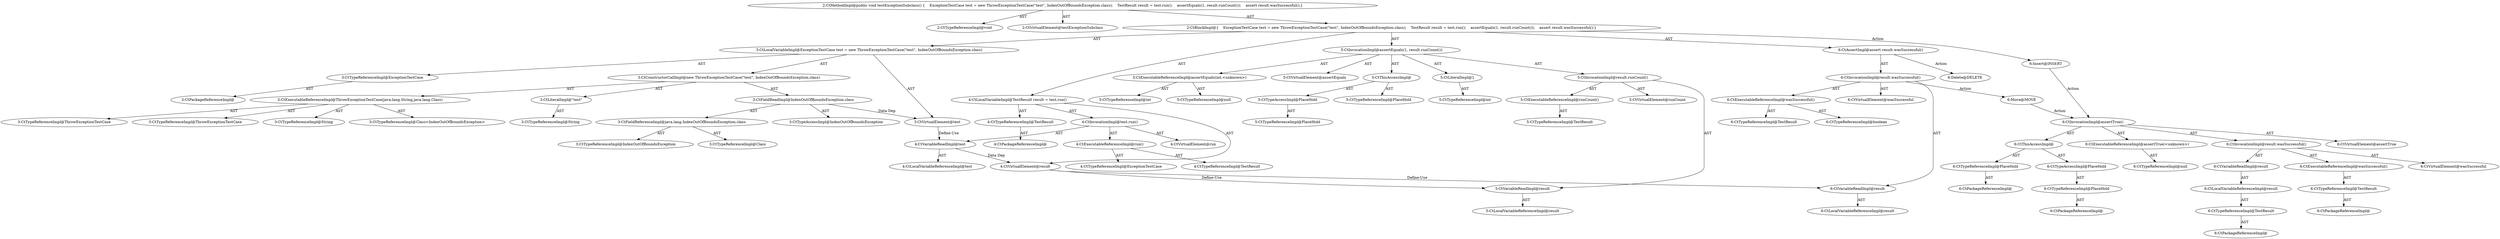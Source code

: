 digraph "testExceptionSubclass#?" {
0 [label="2:CtTypeReferenceImpl@void" shape=ellipse]
1 [label="2:CtVirtualElement@testExceptionSubclass" shape=ellipse]
2 [label="3:CtTypeReferenceImpl@ExceptionTestCase" shape=ellipse]
3 [label="3:CtPackageReferenceImpl@" shape=ellipse]
4 [label="3:CtExecutableReferenceImpl@ThrowExceptionTestCase(java.lang.String,java.lang.Class)" shape=ellipse]
5 [label="3:CtTypeReferenceImpl@ThrowExceptionTestCase" shape=ellipse]
6 [label="3:CtTypeReferenceImpl@ThrowExceptionTestCase" shape=ellipse]
7 [label="3:CtTypeReferenceImpl@String" shape=ellipse]
8 [label="3:CtTypeReferenceImpl@Class<IndexOutOfBoundsException>" shape=ellipse]
9 [label="3:CtLiteralImpl@\"test\"" shape=ellipse]
10 [label="3:CtTypeReferenceImpl@String" shape=ellipse]
11 [label="3:CtFieldReferenceImpl@java.lang.IndexOutOfBoundsException.class" shape=ellipse]
12 [label="3:CtTypeReferenceImpl@IndexOutOfBoundsException" shape=ellipse]
13 [label="3:CtTypeReferenceImpl@Class" shape=ellipse]
14 [label="3:CtFieldReadImpl@IndexOutOfBoundsException.class" shape=ellipse]
15 [label="3:CtTypeAccessImpl@IndexOutOfBoundsException" shape=ellipse]
16 [label="3:CtConstructorCallImpl@new ThrowExceptionTestCase(\"test\", IndexOutOfBoundsException.class)" shape=ellipse]
17 [label="3:CtVirtualElement@test" shape=ellipse]
18 [label="3:CtLocalVariableImpl@ExceptionTestCase test = new ThrowExceptionTestCase(\"test\", IndexOutOfBoundsException.class)" shape=ellipse]
19 [label="4:CtTypeReferenceImpl@TestResult" shape=ellipse]
20 [label="4:CtPackageReferenceImpl@" shape=ellipse]
21 [label="4:CtExecutableReferenceImpl@run()" shape=ellipse]
22 [label="4:CtTypeReferenceImpl@ExceptionTestCase" shape=ellipse]
23 [label="4:CtTypeReferenceImpl@TestResult" shape=ellipse]
24 [label="4:CtVirtualElement@run" shape=ellipse]
25 [label="4:CtVariableReadImpl@test" shape=ellipse]
26 [label="4:CtLocalVariableReferenceImpl@test" shape=ellipse]
27 [label="4:CtInvocationImpl@test.run()" shape=ellipse]
28 [label="4:CtVirtualElement@result" shape=ellipse]
29 [label="4:CtLocalVariableImpl@TestResult result = test.run()" shape=ellipse]
30 [label="5:CtExecutableReferenceImpl@assertEquals(int,<unknown>)" shape=ellipse]
31 [label="5:CtTypeReferenceImpl@int" shape=ellipse]
32 [label="5:CtTypeReferenceImpl@null" shape=ellipse]
33 [label="5:CtVirtualElement@assertEquals" shape=ellipse]
34 [label="5:CtTypeAccessImpl@PlaceHold" shape=ellipse]
35 [label="5:CtTypeReferenceImpl@PlaceHold" shape=ellipse]
36 [label="5:CtThisAccessImpl@" shape=ellipse]
37 [label="5:CtTypeReferenceImpl@PlaceHold" shape=ellipse]
38 [label="5:CtLiteralImpl@1" shape=ellipse]
39 [label="5:CtTypeReferenceImpl@int" shape=ellipse]
40 [label="5:CtExecutableReferenceImpl@runCount()" shape=ellipse]
41 [label="5:CtTypeReferenceImpl@TestResult" shape=ellipse]
42 [label="5:CtVirtualElement@runCount" shape=ellipse]
43 [label="5:CtVariableReadImpl@result" shape=ellipse]
44 [label="5:CtLocalVariableReferenceImpl@result" shape=ellipse]
45 [label="5:CtInvocationImpl@result.runCount()" shape=ellipse]
46 [label="5:CtInvocationImpl@assertEquals(1, result.runCount())" shape=ellipse]
47 [label="6:CtExecutableReferenceImpl@wasSuccessful()" shape=ellipse]
48 [label="6:CtTypeReferenceImpl@TestResult" shape=ellipse]
49 [label="6:CtTypeReferenceImpl@boolean" shape=ellipse]
50 [label="6:CtVirtualElement@wasSuccessful" shape=ellipse]
51 [label="6:CtVariableReadImpl@result" shape=ellipse]
52 [label="6:CtLocalVariableReferenceImpl@result" shape=ellipse]
53 [label="6:CtInvocationImpl@result.wasSuccessful()" shape=ellipse]
54 [label="6:CtAssertImpl@assert result.wasSuccessful()" shape=ellipse]
55 [label="2:CtBlockImpl@\{\
    ExceptionTestCase test = new ThrowExceptionTestCase(\"test\", IndexOutOfBoundsException.class);\
    TestResult result = test.run();\
    assertEquals(1, result.runCount());\
    assert result.wasSuccessful();\
\}" shape=ellipse]
56 [label="2:CtMethodImpl@public void testExceptionSubclass() \{\
    ExceptionTestCase test = new ThrowExceptionTestCase(\"test\", IndexOutOfBoundsException.class);\
    TestResult result = test.run();\
    assertEquals(1, result.runCount());\
    assert result.wasSuccessful();\
\}" shape=ellipse]
57 [label="6:Delete@DELETE" shape=ellipse]
58 [label="6:Insert@INSERT" shape=ellipse]
59 [label="6:CtPackageReferenceImpl@" shape=ellipse]
60 [label="6:CtTypeReferenceImpl@PlaceHold" shape=ellipse]
61 [label="6:CtPackageReferenceImpl@" shape=ellipse]
62 [label="6:CtTypeReferenceImpl@PlaceHold" shape=ellipse]
63 [label="6:CtTypeAccessImpl@PlaceHold" shape=ellipse]
64 [label="6:CtThisAccessImpl@" shape=ellipse]
65 [label="6:CtTypeReferenceImpl@null" shape=ellipse]
66 [label="6:CtExecutableReferenceImpl@assertTrue(<unknown>)" shape=ellipse]
67 [label="6:CtPackageReferenceImpl@" shape=ellipse]
68 [label="6:CtTypeReferenceImpl@TestResult" shape=ellipse]
69 [label="6:CtLocalVariableReferenceImpl@result" shape=ellipse]
70 [label="6:CtVariableReadImpl@result" shape=ellipse]
71 [label="6:CtPackageReferenceImpl@" shape=ellipse]
72 [label="6:CtTypeReferenceImpl@TestResult" shape=ellipse]
73 [label="6:CtExecutableReferenceImpl@wasSuccessful()" shape=ellipse]
74 [label="6:CtInvocationImpl@result.wasSuccessful()" shape=ellipse]
75 [label="6:CtVirtualElement@wasSuccessful" shape=ellipse]
76 [label="6:CtInvocationImpl@assertTrue()" shape=ellipse]
77 [label="6:CtVirtualElement@assertTrue" shape=ellipse]
78 [label="6:Move@MOVE" shape=ellipse]
2 -> 3 [label="AST"];
4 -> 5 [label="AST"];
4 -> 6 [label="AST"];
4 -> 7 [label="AST"];
4 -> 8 [label="AST"];
9 -> 10 [label="AST"];
11 -> 12 [label="AST"];
11 -> 13 [label="AST"];
14 -> 15 [label="AST"];
14 -> 11 [label="AST"];
14 -> 17 [label="Data Dep"];
16 -> 4 [label="AST"];
16 -> 9 [label="AST"];
16 -> 14 [label="AST"];
17 -> 25 [label="Define-Use"];
18 -> 17 [label="AST"];
18 -> 2 [label="AST"];
18 -> 16 [label="AST"];
19 -> 20 [label="AST"];
21 -> 22 [label="AST"];
21 -> 23 [label="AST"];
25 -> 26 [label="AST"];
25 -> 28 [label="Data Dep"];
27 -> 24 [label="AST"];
27 -> 25 [label="AST"];
27 -> 21 [label="AST"];
28 -> 43 [label="Define-Use"];
28 -> 51 [label="Define-Use"];
29 -> 28 [label="AST"];
29 -> 19 [label="AST"];
29 -> 27 [label="AST"];
30 -> 31 [label="AST"];
30 -> 32 [label="AST"];
34 -> 35 [label="AST"];
36 -> 37 [label="AST"];
36 -> 34 [label="AST"];
38 -> 39 [label="AST"];
40 -> 41 [label="AST"];
43 -> 44 [label="AST"];
45 -> 42 [label="AST"];
45 -> 43 [label="AST"];
45 -> 40 [label="AST"];
46 -> 33 [label="AST"];
46 -> 36 [label="AST"];
46 -> 30 [label="AST"];
46 -> 38 [label="AST"];
46 -> 45 [label="AST"];
47 -> 48 [label="AST"];
47 -> 49 [label="AST"];
51 -> 52 [label="AST"];
53 -> 50 [label="AST"];
53 -> 51 [label="AST"];
53 -> 47 [label="AST"];
53 -> 78 [label="Action"];
54 -> 53 [label="AST"];
54 -> 57 [label="Action"];
55 -> 18 [label="AST"];
55 -> 29 [label="AST"];
55 -> 46 [label="AST"];
55 -> 54 [label="AST"];
55 -> 58 [label="Action"];
56 -> 1 [label="AST"];
56 -> 0 [label="AST"];
56 -> 55 [label="AST"];
58 -> 76 [label="Action"];
60 -> 59 [label="AST"];
62 -> 61 [label="AST"];
63 -> 62 [label="AST"];
64 -> 60 [label="AST"];
64 -> 63 [label="AST"];
66 -> 65 [label="AST"];
68 -> 67 [label="AST"];
69 -> 68 [label="AST"];
70 -> 69 [label="AST"];
72 -> 71 [label="AST"];
73 -> 72 [label="AST"];
74 -> 75 [label="AST"];
74 -> 70 [label="AST"];
74 -> 73 [label="AST"];
76 -> 77 [label="AST"];
76 -> 64 [label="AST"];
76 -> 66 [label="AST"];
76 -> 74 [label="AST"];
78 -> 76 [label="Action"];
}